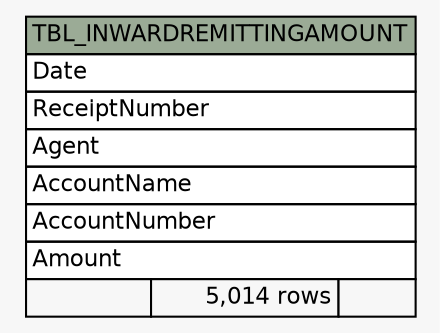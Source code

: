 // dot 2.38.0 on Windows 10 10.0
// SchemaSpy rev 590
digraph "TBL_INWARDREMITTINGAMOUNT" {
  graph [
    rankdir="RL"
    bgcolor="#f7f7f7"
    nodesep="0.18"
    ranksep="0.46"
    fontname="Helvetica"
    fontsize="11"
  ];
  node [
    fontname="Helvetica"
    fontsize="11"
    shape="plaintext"
  ];
  edge [
    arrowsize="0.8"
  ];
  "TBL_INWARDREMITTINGAMOUNT" [
    label=<
    <TABLE BORDER="0" CELLBORDER="1" CELLSPACING="0" BGCOLOR="#ffffff">
      <TR><TD COLSPAN="3" BGCOLOR="#9bab96" ALIGN="CENTER">TBL_INWARDREMITTINGAMOUNT</TD></TR>
      <TR><TD PORT="Date" COLSPAN="3" ALIGN="LEFT">Date</TD></TR>
      <TR><TD PORT="ReceiptNumber" COLSPAN="3" ALIGN="LEFT">ReceiptNumber</TD></TR>
      <TR><TD PORT="Agent" COLSPAN="3" ALIGN="LEFT">Agent</TD></TR>
      <TR><TD PORT="AccountName" COLSPAN="3" ALIGN="LEFT">AccountName</TD></TR>
      <TR><TD PORT="AccountNumber" COLSPAN="3" ALIGN="LEFT">AccountNumber</TD></TR>
      <TR><TD PORT="Amount" COLSPAN="3" ALIGN="LEFT">Amount</TD></TR>
      <TR><TD ALIGN="LEFT" BGCOLOR="#f7f7f7">  </TD><TD ALIGN="RIGHT" BGCOLOR="#f7f7f7">5,014 rows</TD><TD ALIGN="RIGHT" BGCOLOR="#f7f7f7">  </TD></TR>
    </TABLE>>
    URL="tables/TBL_INWARDREMITTINGAMOUNT.html"
    tooltip="TBL_INWARDREMITTINGAMOUNT"
  ];
}

